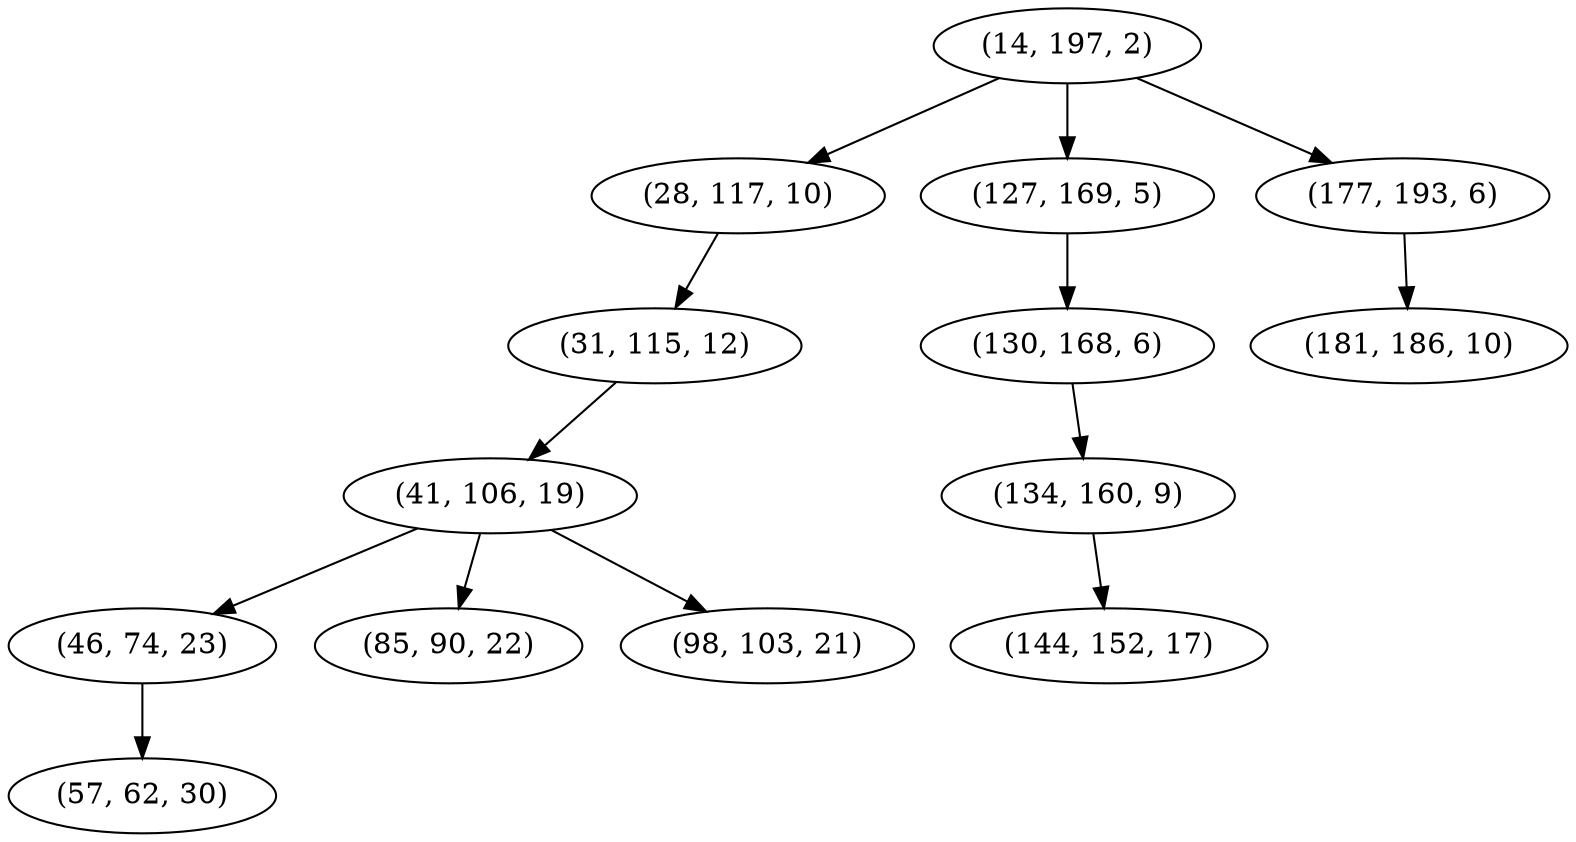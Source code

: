 digraph tree {
    "(14, 197, 2)";
    "(28, 117, 10)";
    "(31, 115, 12)";
    "(41, 106, 19)";
    "(46, 74, 23)";
    "(57, 62, 30)";
    "(85, 90, 22)";
    "(98, 103, 21)";
    "(127, 169, 5)";
    "(130, 168, 6)";
    "(134, 160, 9)";
    "(144, 152, 17)";
    "(177, 193, 6)";
    "(181, 186, 10)";
    "(14, 197, 2)" -> "(28, 117, 10)";
    "(14, 197, 2)" -> "(127, 169, 5)";
    "(14, 197, 2)" -> "(177, 193, 6)";
    "(28, 117, 10)" -> "(31, 115, 12)";
    "(31, 115, 12)" -> "(41, 106, 19)";
    "(41, 106, 19)" -> "(46, 74, 23)";
    "(41, 106, 19)" -> "(85, 90, 22)";
    "(41, 106, 19)" -> "(98, 103, 21)";
    "(46, 74, 23)" -> "(57, 62, 30)";
    "(127, 169, 5)" -> "(130, 168, 6)";
    "(130, 168, 6)" -> "(134, 160, 9)";
    "(134, 160, 9)" -> "(144, 152, 17)";
    "(177, 193, 6)" -> "(181, 186, 10)";
}

